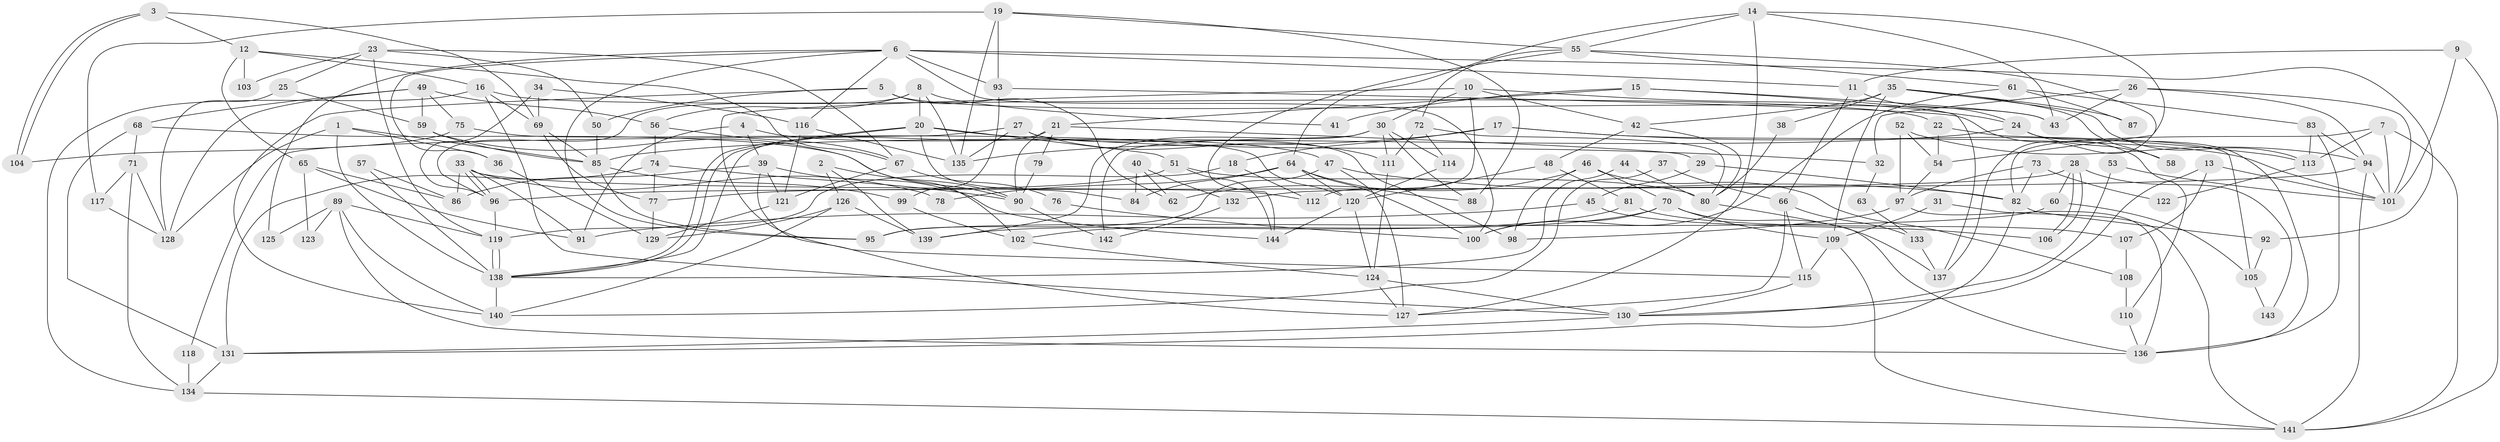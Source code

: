 // coarse degree distribution, {9: 0.031578947368421054, 3: 0.18947368421052632, 6: 0.1368421052631579, 4: 0.15789473684210525, 7: 0.18947368421052632, 5: 0.09473684210526316, 8: 0.06315789473684211, 2: 0.1368421052631579}
// Generated by graph-tools (version 1.1) at 2025/24/03/03/25 07:24:01]
// undirected, 144 vertices, 288 edges
graph export_dot {
graph [start="1"]
  node [color=gray90,style=filled];
  1;
  2;
  3;
  4;
  5;
  6;
  7;
  8;
  9;
  10;
  11;
  12;
  13;
  14;
  15;
  16;
  17;
  18;
  19;
  20;
  21;
  22;
  23;
  24;
  25;
  26;
  27;
  28;
  29;
  30;
  31;
  32;
  33;
  34;
  35;
  36;
  37;
  38;
  39;
  40;
  41;
  42;
  43;
  44;
  45;
  46;
  47;
  48;
  49;
  50;
  51;
  52;
  53;
  54;
  55;
  56;
  57;
  58;
  59;
  60;
  61;
  62;
  63;
  64;
  65;
  66;
  67;
  68;
  69;
  70;
  71;
  72;
  73;
  74;
  75;
  76;
  77;
  78;
  79;
  80;
  81;
  82;
  83;
  84;
  85;
  86;
  87;
  88;
  89;
  90;
  91;
  92;
  93;
  94;
  95;
  96;
  97;
  98;
  99;
  100;
  101;
  102;
  103;
  104;
  105;
  106;
  107;
  108;
  109;
  110;
  111;
  112;
  113;
  114;
  115;
  116;
  117;
  118;
  119;
  120;
  121;
  122;
  123;
  124;
  125;
  126;
  127;
  128;
  129;
  130;
  131;
  132;
  133;
  134;
  135;
  136;
  137;
  138;
  139;
  140;
  141;
  142;
  143;
  144;
  1 -- 85;
  1 -- 138;
  1 -- 36;
  1 -- 128;
  2 -- 90;
  2 -- 126;
  2 -- 139;
  3 -- 104;
  3 -- 104;
  3 -- 69;
  3 -- 12;
  4 -- 47;
  4 -- 39;
  4 -- 91;
  5 -- 50;
  5 -- 43;
  5 -- 62;
  5 -- 140;
  6 -- 100;
  6 -- 116;
  6 -- 11;
  6 -- 36;
  6 -- 92;
  6 -- 93;
  6 -- 95;
  6 -- 125;
  7 -- 141;
  7 -- 101;
  7 -- 82;
  7 -- 113;
  8 -- 135;
  8 -- 96;
  8 -- 20;
  8 -- 41;
  8 -- 56;
  9 -- 141;
  9 -- 11;
  9 -- 101;
  10 -- 112;
  10 -- 115;
  10 -- 24;
  10 -- 30;
  10 -- 42;
  11 -- 24;
  11 -- 66;
  12 -- 16;
  12 -- 65;
  12 -- 67;
  12 -- 103;
  13 -- 101;
  13 -- 130;
  13 -- 107;
  14 -- 127;
  14 -- 55;
  14 -- 43;
  14 -- 54;
  14 -- 64;
  15 -- 137;
  15 -- 21;
  15 -- 41;
  15 -- 43;
  16 -- 22;
  16 -- 134;
  16 -- 69;
  16 -- 130;
  17 -- 135;
  17 -- 101;
  17 -- 18;
  17 -- 113;
  18 -- 119;
  18 -- 112;
  19 -- 55;
  19 -- 88;
  19 -- 93;
  19 -- 117;
  19 -- 135;
  20 -- 138;
  20 -- 138;
  20 -- 32;
  20 -- 51;
  20 -- 84;
  21 -- 138;
  21 -- 90;
  21 -- 29;
  21 -- 79;
  22 -- 105;
  22 -- 54;
  23 -- 119;
  23 -- 67;
  23 -- 25;
  23 -- 50;
  23 -- 103;
  24 -- 136;
  24 -- 58;
  24 -- 85;
  25 -- 128;
  25 -- 59;
  26 -- 94;
  26 -- 43;
  26 -- 32;
  26 -- 101;
  27 -- 111;
  27 -- 98;
  27 -- 118;
  27 -- 135;
  28 -- 132;
  28 -- 106;
  28 -- 106;
  28 -- 60;
  28 -- 143;
  29 -- 82;
  29 -- 45;
  30 -- 111;
  30 -- 88;
  30 -- 114;
  30 -- 139;
  30 -- 142;
  31 -- 109;
  31 -- 141;
  32 -- 63;
  33 -- 96;
  33 -- 96;
  33 -- 86;
  33 -- 78;
  33 -- 91;
  33 -- 112;
  34 -- 96;
  34 -- 116;
  34 -- 69;
  35 -- 113;
  35 -- 109;
  35 -- 38;
  35 -- 42;
  35 -- 58;
  35 -- 87;
  36 -- 129;
  37 -- 66;
  37 -- 140;
  38 -- 80;
  39 -- 127;
  39 -- 121;
  39 -- 86;
  39 -- 144;
  40 -- 62;
  40 -- 84;
  40 -- 132;
  42 -- 48;
  42 -- 80;
  44 -- 80;
  44 -- 138;
  45 -- 91;
  45 -- 106;
  46 -- 70;
  46 -- 108;
  46 -- 62;
  46 -- 98;
  47 -- 82;
  47 -- 95;
  47 -- 127;
  48 -- 120;
  48 -- 81;
  49 -- 59;
  49 -- 128;
  49 -- 56;
  49 -- 68;
  49 -- 75;
  50 -- 85;
  51 -- 77;
  51 -- 80;
  51 -- 144;
  52 -- 94;
  52 -- 54;
  52 -- 97;
  53 -- 101;
  53 -- 130;
  54 -- 97;
  55 -- 61;
  55 -- 144;
  55 -- 72;
  55 -- 137;
  56 -- 67;
  56 -- 74;
  57 -- 86;
  57 -- 138;
  59 -- 85;
  59 -- 102;
  60 -- 95;
  60 -- 105;
  61 -- 100;
  61 -- 83;
  61 -- 87;
  63 -- 133;
  64 -- 120;
  64 -- 78;
  64 -- 84;
  64 -- 88;
  64 -- 100;
  65 -- 91;
  65 -- 86;
  65 -- 123;
  66 -- 127;
  66 -- 115;
  66 -- 133;
  67 -- 76;
  67 -- 121;
  68 -- 131;
  68 -- 71;
  68 -- 90;
  69 -- 77;
  69 -- 85;
  70 -- 102;
  70 -- 109;
  70 -- 100;
  70 -- 137;
  71 -- 128;
  71 -- 117;
  71 -- 134;
  72 -- 80;
  72 -- 111;
  72 -- 114;
  73 -- 82;
  73 -- 97;
  73 -- 122;
  74 -- 77;
  74 -- 90;
  74 -- 131;
  75 -- 120;
  75 -- 104;
  76 -- 100;
  77 -- 129;
  79 -- 90;
  80 -- 136;
  81 -- 139;
  81 -- 107;
  82 -- 131;
  82 -- 92;
  83 -- 136;
  83 -- 113;
  83 -- 94;
  85 -- 95;
  85 -- 99;
  89 -- 140;
  89 -- 119;
  89 -- 123;
  89 -- 125;
  89 -- 136;
  90 -- 142;
  92 -- 105;
  93 -- 99;
  93 -- 110;
  94 -- 101;
  94 -- 96;
  94 -- 141;
  96 -- 119;
  97 -- 136;
  97 -- 98;
  99 -- 102;
  102 -- 124;
  105 -- 143;
  107 -- 108;
  108 -- 110;
  109 -- 141;
  109 -- 115;
  110 -- 136;
  111 -- 124;
  113 -- 122;
  114 -- 120;
  115 -- 130;
  116 -- 121;
  116 -- 135;
  117 -- 128;
  118 -- 134;
  119 -- 138;
  119 -- 138;
  120 -- 144;
  120 -- 124;
  121 -- 129;
  124 -- 127;
  124 -- 130;
  126 -- 140;
  126 -- 139;
  126 -- 129;
  130 -- 131;
  131 -- 134;
  132 -- 142;
  133 -- 137;
  134 -- 141;
  138 -- 140;
}
